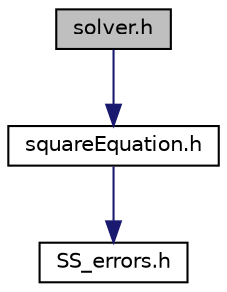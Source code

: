 digraph "solver.h"
{
 // LATEX_PDF_SIZE
  edge [fontname="Helvetica",fontsize="10",labelfontname="Helvetica",labelfontsize="10"];
  node [fontname="Helvetica",fontsize="10",shape=record];
  Node1 [label="solver.h",height=0.2,width=0.4,color="black", fillcolor="grey75", style="filled", fontcolor="black",tooltip=" "];
  Node1 -> Node2 [color="midnightblue",fontsize="10",style="solid",fontname="Helvetica"];
  Node2 [label="squareEquation.h",height=0.2,width=0.4,color="black", fillcolor="white", style="filled",URL="$squareEquation_8h.html",tooltip=" "];
  Node2 -> Node3 [color="midnightblue",fontsize="10",style="solid",fontname="Helvetica"];
  Node3 [label="SS_errors.h",height=0.2,width=0.4,color="black", fillcolor="white", style="filled",URL="$SS__errors_8h.html",tooltip=" "];
}
